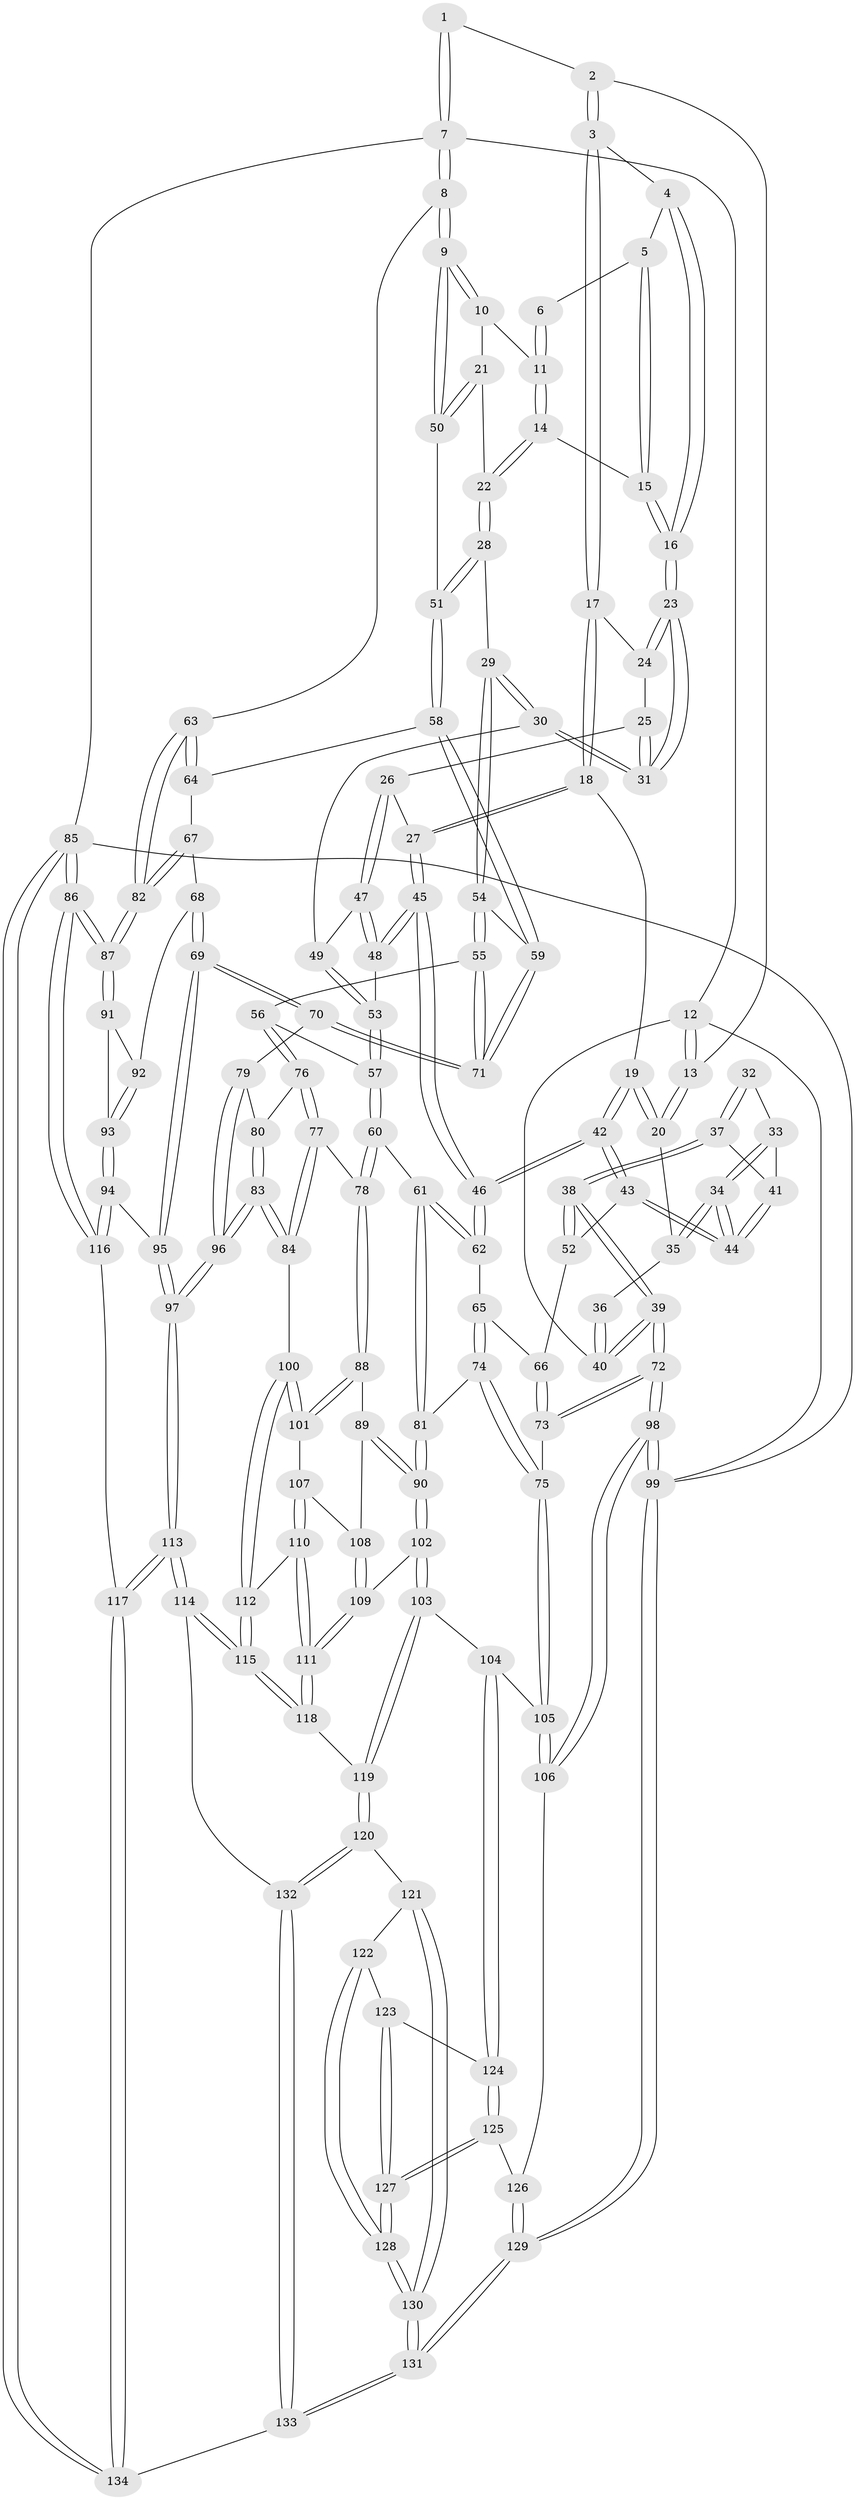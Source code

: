 // coarse degree distribution, {2: 0.0851063829787234, 3: 0.7446808510638298, 4: 0.10638297872340426, 5: 0.0425531914893617, 6: 0.02127659574468085}
// Generated by graph-tools (version 1.1) at 2025/54/03/04/25 22:54:20]
// undirected, 134 vertices, 332 edges
graph export_dot {
  node [color=gray90,style=filled];
  1 [pos="+0.8036711383564137+0"];
  2 [pos="+0.5136968033949523+0"];
  3 [pos="+0.5607932935991641+0.02576749195253245"];
  4 [pos="+0.6575091063232368+0.04584226113063585"];
  5 [pos="+0.729543996366014+0"];
  6 [pos="+0.8035799490158716+0"];
  7 [pos="+1+0"];
  8 [pos="+1+0.14790764425923908"];
  9 [pos="+1+0.1544566344493678"];
  10 [pos="+0.8664848346933928+0.017443303360977044"];
  11 [pos="+0.8568040954295865+0.00925774833390639"];
  12 [pos="+0+0"];
  13 [pos="+0.2980075499631861+0"];
  14 [pos="+0.8042023103400548+0.10863297212357467"];
  15 [pos="+0.7404178817198489+0.09965511163734231"];
  16 [pos="+0.7029087675032879+0.12299819237142069"];
  17 [pos="+0.5556010736653756+0.05558037685082308"];
  18 [pos="+0.4276519774549323+0.1450041355723442"];
  19 [pos="+0.35441400047595506+0.1319306761553094"];
  20 [pos="+0.307817587876642+0.07121372182446122"];
  21 [pos="+0.935078168461014+0.17977016127832662"];
  22 [pos="+0.8558334949827581+0.19488121776298195"];
  23 [pos="+0.6699108486733765+0.1692281650146795"];
  24 [pos="+0.5681661022134592+0.07801565545431502"];
  25 [pos="+0.5489450688626978+0.18301088818911534"];
  26 [pos="+0.5068287635386335+0.21160780107099456"];
  27 [pos="+0.4802756746960332+0.1999127130845293"];
  28 [pos="+0.8184180702565574+0.2408743769050044"];
  29 [pos="+0.7469197354839209+0.2777173259308084"];
  30 [pos="+0.6806733934429772+0.23346465012239578"];
  31 [pos="+0.6691597459195708+0.1926342666378803"];
  32 [pos="+0.09740392922474579+0.16296039632075754"];
  33 [pos="+0.10260336687987547+0.1655889083149839"];
  34 [pos="+0.18068641759621754+0.1734914506457976"];
  35 [pos="+0.21952466397928916+0.12412336215522486"];
  36 [pos="+0+0.004478894074644802"];
  37 [pos="+0.01724057884414121+0.2562475067508569"];
  38 [pos="+0+0.339841336549115"];
  39 [pos="+0+0.36236077809149486"];
  40 [pos="+0+0"];
  41 [pos="+0.09709143258562322+0.2250928369783617"];
  42 [pos="+0.320610283779783+0.3110473646612342"];
  43 [pos="+0.18541103336102996+0.3039131988062503"];
  44 [pos="+0.18357677466737327+0.29539520647361767"];
  45 [pos="+0.40514978214445446+0.34719630504848836"];
  46 [pos="+0.37084115974486004+0.37271378104191993"];
  47 [pos="+0.5148030568344492+0.2255515662752649"];
  48 [pos="+0.5237752222298672+0.301648662573435"];
  49 [pos="+0.6447219569431547+0.25441497869206037"];
  50 [pos="+1+0.18694981266104171"];
  51 [pos="+0.9123346411216156+0.3456388125665069"];
  52 [pos="+0.18426633125249212+0.304982186284286"];
  53 [pos="+0.5740132171732034+0.3320390440725327"];
  54 [pos="+0.7469688457446725+0.28816042009245524"];
  55 [pos="+0.6871466802084008+0.4229816748443822"];
  56 [pos="+0.6288455986735199+0.4430524073899336"];
  57 [pos="+0.5881717365364546+0.4208066813403523"];
  58 [pos="+0.906958543626922+0.3921672301712052"];
  59 [pos="+0.8548376478659743+0.40895458399967966"];
  60 [pos="+0.4077639699498083+0.46559634141683043"];
  61 [pos="+0.39290730906767884+0.45099806465503667"];
  62 [pos="+0.3794582052463883+0.425752950265854"];
  63 [pos="+1+0.3473381130581075"];
  64 [pos="+0.910923763747078+0.39478760033617655"];
  65 [pos="+0.27859635053786785+0.44146517627907506"];
  66 [pos="+0.169011154629515+0.42278532337324987"];
  67 [pos="+0.9774071500018817+0.5116176139316927"];
  68 [pos="+0.8997021851766579+0.5450020191922195"];
  69 [pos="+0.8512912941846301+0.5479005882074954"];
  70 [pos="+0.8072918711177355+0.5206094138463766"];
  71 [pos="+0.7995405313714328+0.48858146543698594"];
  72 [pos="+0+0.4375224886736464"];
  73 [pos="+0.10855100897349296+0.5085063325224942"];
  74 [pos="+0.15614742845451007+0.5570062480393728"];
  75 [pos="+0.14859059512657669+0.555343215988111"];
  76 [pos="+0.628018182930933+0.488702245269211"];
  77 [pos="+0.5426038759515872+0.5827675377116427"];
  78 [pos="+0.41572344177381393+0.5036774521658206"];
  79 [pos="+0.8035391767372844+0.5241420421741021"];
  80 [pos="+0.6614565668858046+0.5500502089602622"];
  81 [pos="+0.20608612619192765+0.5769636962457507"];
  82 [pos="+1+0.5640472550197795"];
  83 [pos="+0.6721132152831514+0.6723909462381372"];
  84 [pos="+0.5641275310314333+0.6449316392520245"];
  85 [pos="+1+1"];
  86 [pos="+1+0.8588010276846658"];
  87 [pos="+1+0.6080321516507707"];
  88 [pos="+0.3986419213323902+0.5674005086266865"];
  89 [pos="+0.38107846777086124+0.5946024911323321"];
  90 [pos="+0.28850622506195617+0.6739074673049266"];
  91 [pos="+0.9495347723808208+0.6564101275224454"];
  92 [pos="+0.906961601562133+0.5628160942788923"];
  93 [pos="+0.9019949601869148+0.6868674920086406"];
  94 [pos="+0.8875445030374788+0.6967656414024139"];
  95 [pos="+0.8548137646912636+0.6830102769377072"];
  96 [pos="+0.6947141628204657+0.6923481138379575"];
  97 [pos="+0.708238680109136+0.7209421417928124"];
  98 [pos="+0+0.7357579099437143"];
  99 [pos="+0+1"];
  100 [pos="+0.5189661928820148+0.6786607083663205"];
  101 [pos="+0.4940312517213901+0.6714836416387934"];
  102 [pos="+0.28753765056266467+0.6953492213646268"];
  103 [pos="+0.2607015815936404+0.7375270972201157"];
  104 [pos="+0.2568024519871462+0.7405137120065384"];
  105 [pos="+0.07942926595615633+0.7338523064541703"];
  106 [pos="+0.05335306928211976+0.7513908284078675"];
  107 [pos="+0.4807774290854079+0.6752939581280529"];
  108 [pos="+0.42624408235976313+0.6839736419414385"];
  109 [pos="+0.39736622426098206+0.7375078311628974"];
  110 [pos="+0.41481557078169573+0.7528313639635636"];
  111 [pos="+0.4109545999424029+0.7539651199802663"];
  112 [pos="+0.5105663590780365+0.7345425358824829"];
  113 [pos="+0.6895073255651226+0.8734012404696961"];
  114 [pos="+0.5770420689103937+0.8511228841470311"];
  115 [pos="+0.5526978657154022+0.8308848226929346"];
  116 [pos="+0.9174473370282723+0.7696880713230698"];
  117 [pos="+0.7528322431794494+0.9757128342655692"];
  118 [pos="+0.41427095998826763+0.8143181856538334"];
  119 [pos="+0.3804383671503972+0.8541215936354644"];
  120 [pos="+0.372983064525249+0.8881823861653311"];
  121 [pos="+0.3481821529963996+0.9076613989574203"];
  122 [pos="+0.26994475710388666+0.8498185374850938"];
  123 [pos="+0.24341013284463975+0.8176427324157738"];
  124 [pos="+0.2425863060770171+0.8117426417969275"];
  125 [pos="+0.1294701642011993+0.8415186653608759"];
  126 [pos="+0.08974136963234287+0.8173111152805276"];
  127 [pos="+0.18652615620084387+0.919441232938584"];
  128 [pos="+0.19966265563798088+1"];
  129 [pos="+0+1"];
  130 [pos="+0.2091353969327405+1"];
  131 [pos="+0.1903064606183325+1"];
  132 [pos="+0.46565845288022656+0.9300934385633246"];
  133 [pos="+0.47992291975324314+1"];
  134 [pos="+0.8159235580155033+1"];
  1 -- 2;
  1 -- 7;
  1 -- 7;
  2 -- 3;
  2 -- 3;
  2 -- 13;
  3 -- 4;
  3 -- 17;
  3 -- 17;
  4 -- 5;
  4 -- 16;
  4 -- 16;
  5 -- 6;
  5 -- 15;
  5 -- 15;
  6 -- 11;
  6 -- 11;
  7 -- 8;
  7 -- 8;
  7 -- 12;
  7 -- 85;
  8 -- 9;
  8 -- 9;
  8 -- 63;
  9 -- 10;
  9 -- 10;
  9 -- 50;
  9 -- 50;
  10 -- 11;
  10 -- 21;
  11 -- 14;
  11 -- 14;
  12 -- 13;
  12 -- 13;
  12 -- 40;
  12 -- 99;
  13 -- 20;
  13 -- 20;
  14 -- 15;
  14 -- 22;
  14 -- 22;
  15 -- 16;
  15 -- 16;
  16 -- 23;
  16 -- 23;
  17 -- 18;
  17 -- 18;
  17 -- 24;
  18 -- 19;
  18 -- 27;
  18 -- 27;
  19 -- 20;
  19 -- 20;
  19 -- 42;
  19 -- 42;
  20 -- 35;
  21 -- 22;
  21 -- 50;
  21 -- 50;
  22 -- 28;
  22 -- 28;
  23 -- 24;
  23 -- 24;
  23 -- 31;
  23 -- 31;
  24 -- 25;
  25 -- 26;
  25 -- 31;
  25 -- 31;
  26 -- 27;
  26 -- 47;
  26 -- 47;
  27 -- 45;
  27 -- 45;
  28 -- 29;
  28 -- 51;
  28 -- 51;
  29 -- 30;
  29 -- 30;
  29 -- 54;
  29 -- 54;
  30 -- 31;
  30 -- 31;
  30 -- 49;
  32 -- 33;
  32 -- 37;
  32 -- 37;
  33 -- 34;
  33 -- 34;
  33 -- 41;
  34 -- 35;
  34 -- 35;
  34 -- 44;
  34 -- 44;
  35 -- 36;
  36 -- 40;
  36 -- 40;
  37 -- 38;
  37 -- 38;
  37 -- 41;
  38 -- 39;
  38 -- 39;
  38 -- 52;
  38 -- 52;
  39 -- 40;
  39 -- 40;
  39 -- 72;
  39 -- 72;
  41 -- 44;
  41 -- 44;
  42 -- 43;
  42 -- 43;
  42 -- 46;
  42 -- 46;
  43 -- 44;
  43 -- 44;
  43 -- 52;
  45 -- 46;
  45 -- 46;
  45 -- 48;
  45 -- 48;
  46 -- 62;
  46 -- 62;
  47 -- 48;
  47 -- 48;
  47 -- 49;
  48 -- 53;
  49 -- 53;
  49 -- 53;
  50 -- 51;
  51 -- 58;
  51 -- 58;
  52 -- 66;
  53 -- 57;
  53 -- 57;
  54 -- 55;
  54 -- 55;
  54 -- 59;
  55 -- 56;
  55 -- 71;
  55 -- 71;
  56 -- 57;
  56 -- 76;
  56 -- 76;
  57 -- 60;
  57 -- 60;
  58 -- 59;
  58 -- 59;
  58 -- 64;
  59 -- 71;
  59 -- 71;
  60 -- 61;
  60 -- 78;
  60 -- 78;
  61 -- 62;
  61 -- 62;
  61 -- 81;
  61 -- 81;
  62 -- 65;
  63 -- 64;
  63 -- 64;
  63 -- 82;
  63 -- 82;
  64 -- 67;
  65 -- 66;
  65 -- 74;
  65 -- 74;
  66 -- 73;
  66 -- 73;
  67 -- 68;
  67 -- 82;
  67 -- 82;
  68 -- 69;
  68 -- 69;
  68 -- 92;
  69 -- 70;
  69 -- 70;
  69 -- 95;
  69 -- 95;
  70 -- 71;
  70 -- 71;
  70 -- 79;
  72 -- 73;
  72 -- 73;
  72 -- 98;
  72 -- 98;
  73 -- 75;
  74 -- 75;
  74 -- 75;
  74 -- 81;
  75 -- 105;
  75 -- 105;
  76 -- 77;
  76 -- 77;
  76 -- 80;
  77 -- 78;
  77 -- 84;
  77 -- 84;
  78 -- 88;
  78 -- 88;
  79 -- 80;
  79 -- 96;
  79 -- 96;
  80 -- 83;
  80 -- 83;
  81 -- 90;
  81 -- 90;
  82 -- 87;
  82 -- 87;
  83 -- 84;
  83 -- 84;
  83 -- 96;
  83 -- 96;
  84 -- 100;
  85 -- 86;
  85 -- 86;
  85 -- 134;
  85 -- 134;
  85 -- 99;
  86 -- 87;
  86 -- 87;
  86 -- 116;
  86 -- 116;
  87 -- 91;
  87 -- 91;
  88 -- 89;
  88 -- 101;
  88 -- 101;
  89 -- 90;
  89 -- 90;
  89 -- 108;
  90 -- 102;
  90 -- 102;
  91 -- 92;
  91 -- 93;
  92 -- 93;
  92 -- 93;
  93 -- 94;
  93 -- 94;
  94 -- 95;
  94 -- 116;
  94 -- 116;
  95 -- 97;
  95 -- 97;
  96 -- 97;
  96 -- 97;
  97 -- 113;
  97 -- 113;
  98 -- 99;
  98 -- 99;
  98 -- 106;
  98 -- 106;
  99 -- 129;
  99 -- 129;
  100 -- 101;
  100 -- 101;
  100 -- 112;
  100 -- 112;
  101 -- 107;
  102 -- 103;
  102 -- 103;
  102 -- 109;
  103 -- 104;
  103 -- 119;
  103 -- 119;
  104 -- 105;
  104 -- 124;
  104 -- 124;
  105 -- 106;
  105 -- 106;
  106 -- 126;
  107 -- 108;
  107 -- 110;
  107 -- 110;
  108 -- 109;
  108 -- 109;
  109 -- 111;
  109 -- 111;
  110 -- 111;
  110 -- 111;
  110 -- 112;
  111 -- 118;
  111 -- 118;
  112 -- 115;
  112 -- 115;
  113 -- 114;
  113 -- 114;
  113 -- 117;
  113 -- 117;
  114 -- 115;
  114 -- 115;
  114 -- 132;
  115 -- 118;
  115 -- 118;
  116 -- 117;
  117 -- 134;
  117 -- 134;
  118 -- 119;
  119 -- 120;
  119 -- 120;
  120 -- 121;
  120 -- 132;
  120 -- 132;
  121 -- 122;
  121 -- 130;
  121 -- 130;
  122 -- 123;
  122 -- 128;
  122 -- 128;
  123 -- 124;
  123 -- 127;
  123 -- 127;
  124 -- 125;
  124 -- 125;
  125 -- 126;
  125 -- 127;
  125 -- 127;
  126 -- 129;
  126 -- 129;
  127 -- 128;
  127 -- 128;
  128 -- 130;
  128 -- 130;
  129 -- 131;
  129 -- 131;
  130 -- 131;
  130 -- 131;
  131 -- 133;
  131 -- 133;
  132 -- 133;
  132 -- 133;
  133 -- 134;
}
